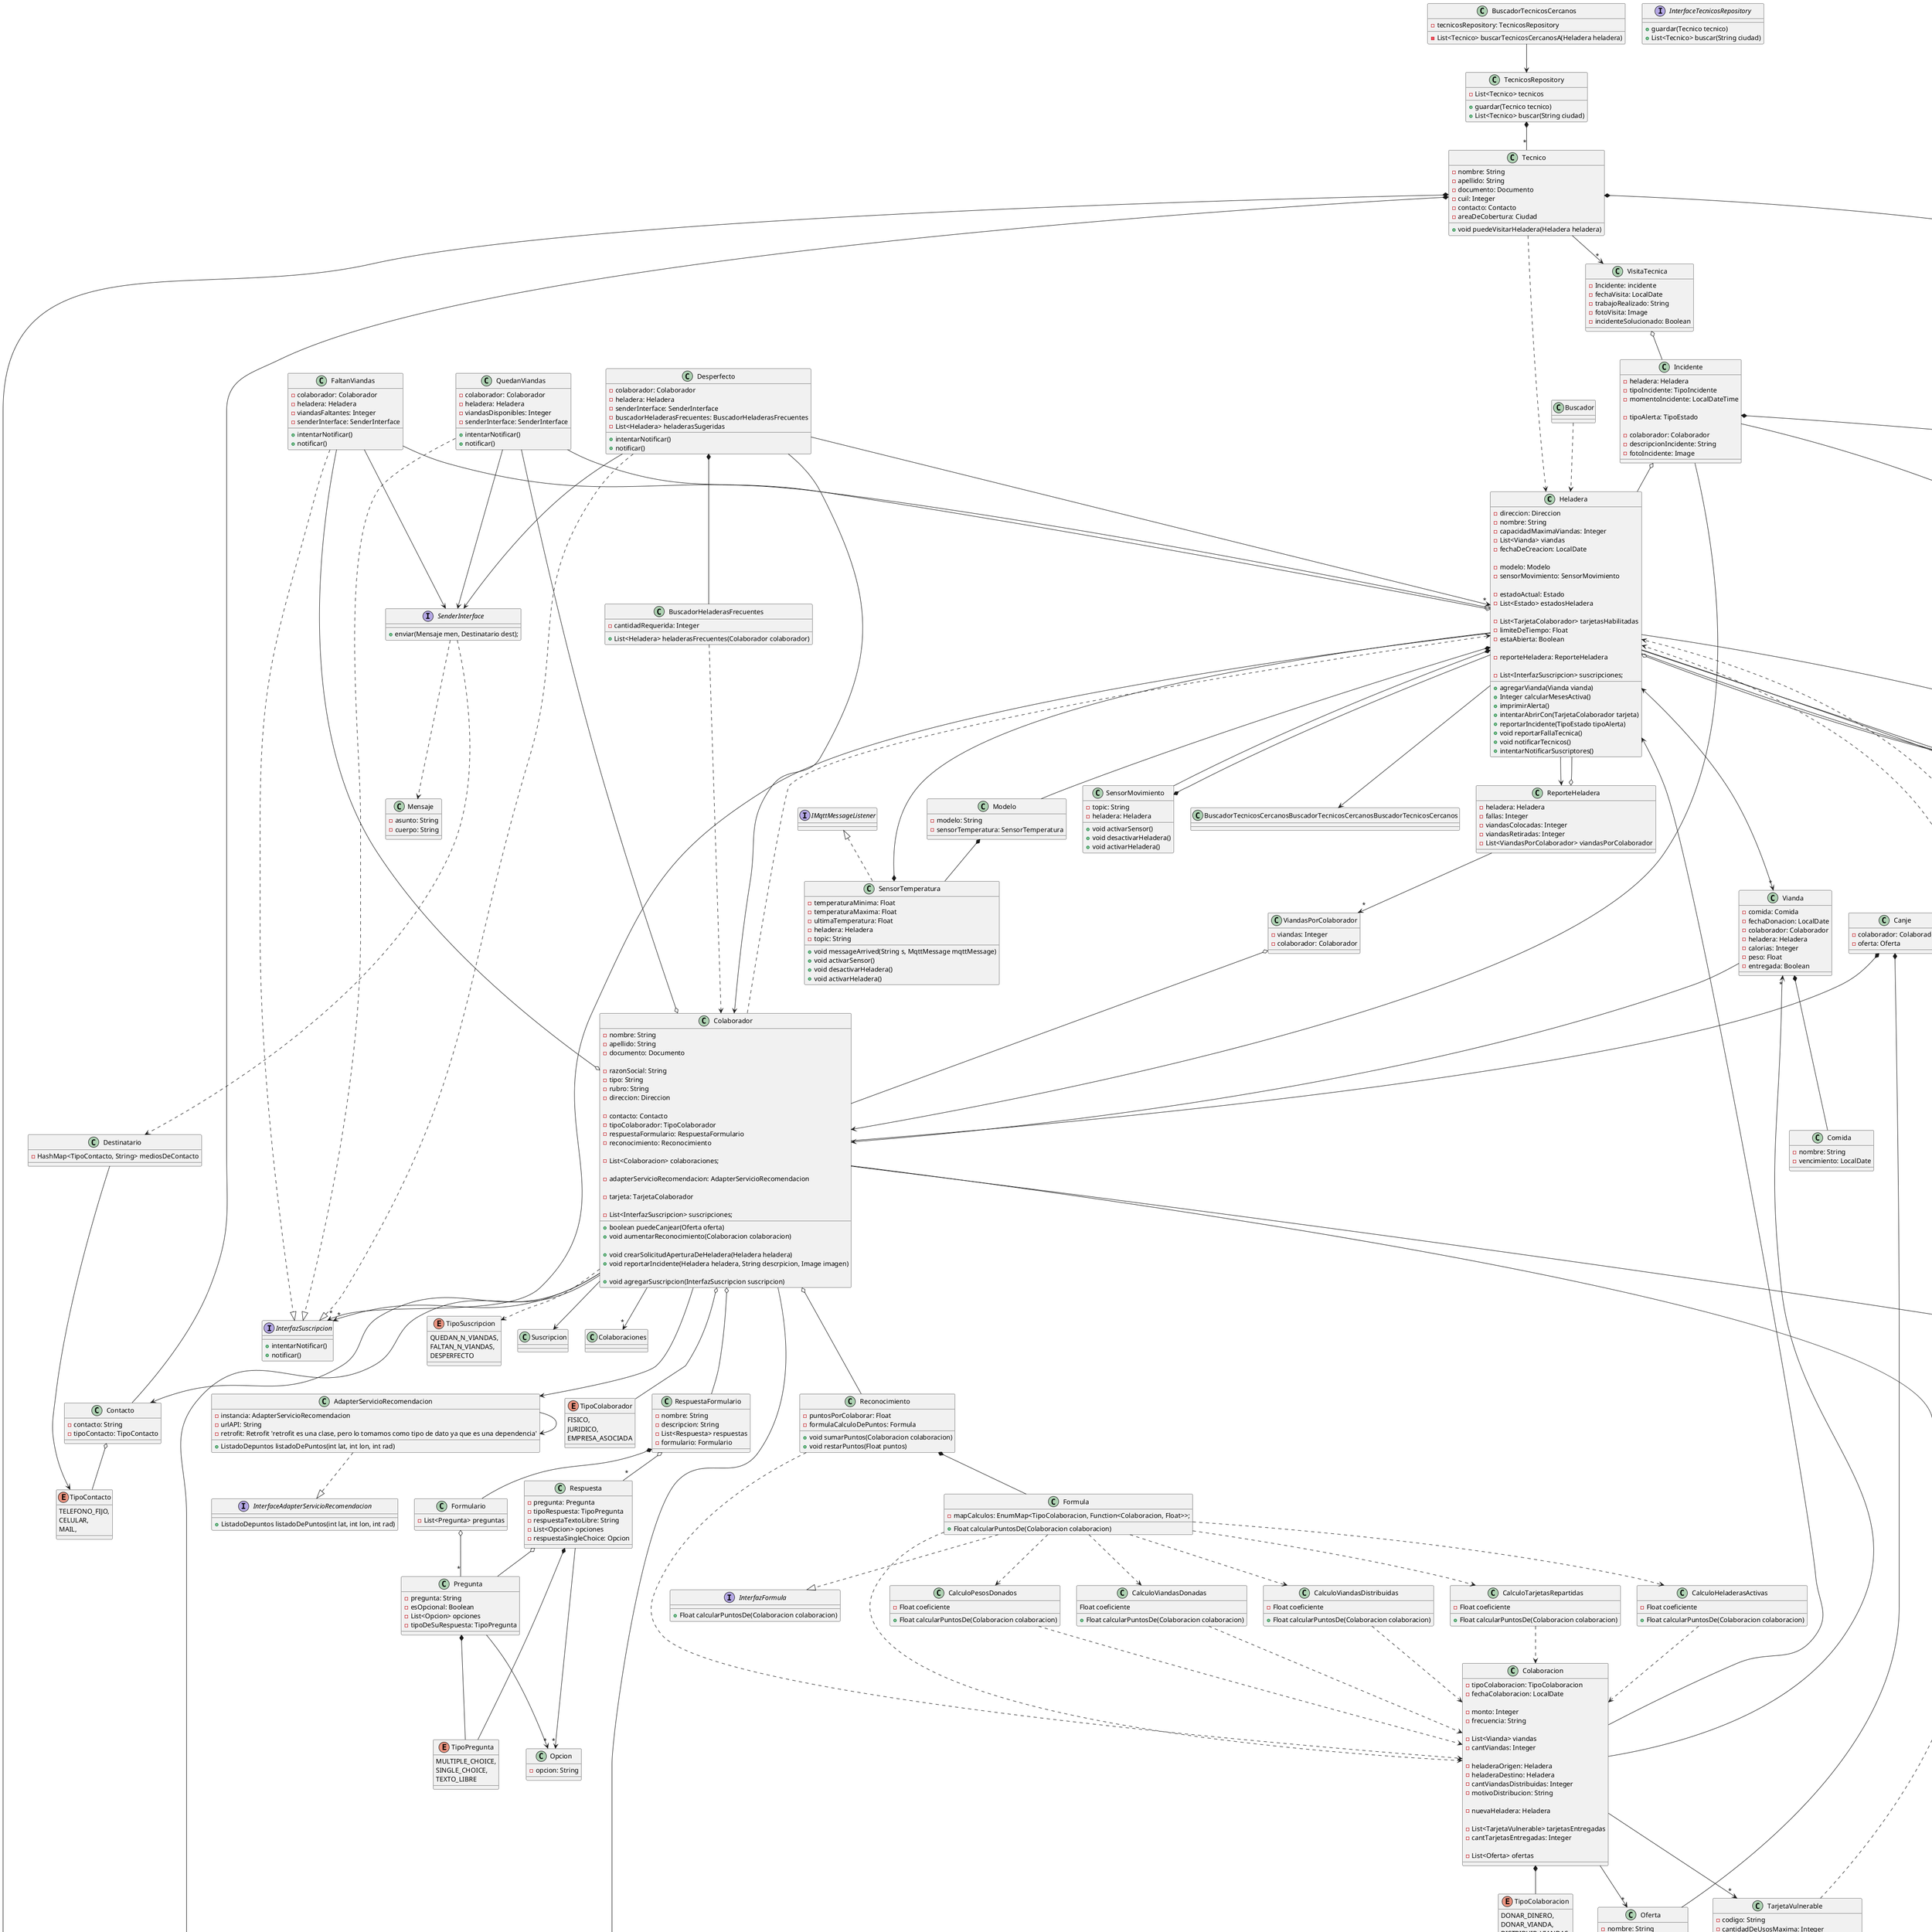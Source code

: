 @startuml
'========================================== Clases de la entrega 1 ============================================='

class Heladera {
    -direccion: Direccion
    -nombre: String
    -capacidadMaximaViandas: Integer
    -List<Vianda> viandas
    -fechaDeCreacion: LocalDate

    -modelo: Modelo
    -sensorMovimiento: SensorMovimiento

    -estadoActual: Estado
    -List<Estado> estadosHeladera

    -List<TarjetaColaborador> tarjetasHabilitadas
    -limiteDeTiempo: Float
    -estaAbierta: Boolean

    -reporteHeladera: ReporteHeladera

    -List<InterfazSuscripcion> suscripciones;

    +agregarVianda(Vianda vianda)
    +Integer calcularMesesActiva()
    +imprimirAlerta()
    +intentarAbrirCon(TarjetaColaborador tarjeta)
    +reportarIncidente(TipoEstado tipoAlerta)
    +void reportarFallaTecnica()
    +void notificarTecnicos()
    +intentarNotificarSuscriptores()
}

class Direccion {
    -ubicacion: String
    -longitud: Float
    -latitud: Float
    -provincia: Provincia
}

class Provincia {
    -nombreProvincia: String
    -ciudad: Ciudad
}

class Ciudad {
    -nombreCiudad: String
    -barrio: Barrio
}

class Barrio {
    -nombreBarrio: String
    -calle: String
    -numero: Integer
}

class Vianda {
    -comida: Comida
    -fechaDonacion: LocalDate
    -colaborador: Colaborador
    -heladera: Heladera
    -calorias: Integer
    -peso: Float
    -entregada: Boolean
}

class Comida {
    -nombre: String
    -vencimiento: LocalDate
}

class Vulnerable {
    -nombre: String
    -fechaNacimiento: LocalDate
    -fechaRegistro: LocalDate
    -domicilio: Direccion
    -documento: Documento
    -List<Vulnerable> menoresAcargo
    -tarjeta: TarjetaVulnerable

    +boolean puedeUsarTarjeta(Heladera heladera)
}

class Colaborador{
    'De Persona Fisica'
    -nombre: String
    -apellido: String
    -documento: Documento

    'De Persona Juridica'
    -razonSocial: String
    -tipo: String
    -rubro: String
    -direccion: Direccion

    -contacto: Contacto
    -tipoColaborador: TipoColaborador
    -respuestaFormulario: RespuestaFormulario
    -reconocimiento: Reconocimiento

    -List<Colaboracion> colaboraciones;

    -adapterServicioRecomendacion: AdapterServicioRecomendacion

    -tarjeta: TarjetaColaborador

    -List<InterfazSuscripcion> suscripciones;

    +boolean puedeCanjear(Oferta oferta)
    +void aumentarReconocimiento(Colaboracion colaboracion)

    +void crearSolicitudAperturaDeHeladera(Heladera heladera)
    +void reportarIncidente(Heladera heladera, String descrpicion, Image imagen)

    +void agregarSuscripcion(InterfazSuscripcion suscripcion)
}

enum TipoColaborador {
    FISICO,
    JURIDICO,
    EMPRESA_ASOCIADA
}

class Formulario {
    -List<Pregunta> preguntas
}

class RespuestaFormulario {
    -nombre: String
    -descripcion: String
    -List<Respuesta> respuestas
    -formulario: Formulario
}

class Pregunta {
    -pregunta: String
    -esOpcional: Boolean
    -List<Opcion> opciones
    -tipoDeSuRespuesta: TipoPregunta
}

class Respuesta {
    -pregunta: Pregunta
    -tipoRespuesta: TipoPregunta
    -respuestaTextoLibre: String
    -List<Opcion> opciones
    -respuestaSingleChoice: Opcion
}

class Opcion {
    -opcion: String
}

enum TipoPregunta {
    MULTIPLE_CHOICE,
    SINGLE_CHOICE,
    TEXTO_LIBRE
}

class Colaboracion {
    -tipoColaboracion: TipoColaboracion
    -fechaColaboracion: LocalDate

    'DONAR_DINERO'
    -monto: Integer
    -frecuencia: String

    'DONAR_VIANDA'
    -List<Vianda> viandas
    -cantViandas: Integer

    'DISTRIBUIR_VIANDA'
    -heladeraOrigen: Heladera
    -heladeraDestino: Heladera
    -cantViandasDistribuidas: Integer
    -motivoDistribucion: String

    'COLOCAR_HELADERA'
    -nuevaHeladera: Heladera

    'DISTRIBUIR_TARJETAS'
    -List<TarjetaVulnerable> tarjetasEntregadas
    -cantTarjetasEntregadas: Integer

    'REALIZAR_OFERTAS'
    -List<Oferta> ofertas
}

enum TipoColaboracion {
    DONAR_DINERO,
    DONAR_VIANDA,
    DISTRIBUIR_VIANDAS,
    COLOCAR_HELADERA,
    ENTREGAR_TARJETA,
    REALIZAR_OFERTAS
}

'========================================== Clases de la entrega 2 ============================================='

class Modelo{
    -modelo: String
    -sensorTemperatura: SensorTemperatura
}

class SensorTemperatura implements IMqttMessageListener{
    -temperaturaMinima: Float
    -temperaturaMaxima: Float
    -ultimaTemperatura: Float
    -heladera: Heladera
    -topic: String

    +void messageArrived(String s, MqttMessage mqttMessage)
    +void activarSensor()
    +void desactivarHeladera()
    +void activarHeladera()
}

class SensorMovimiento {
    -topic: String
    -heladera: Heladera

    +void activarSensor()
    +void desactivarHeladera()
    +void activarHeladera()
}

class Reconocimiento {
    -puntosPorColaborar: Float
    -formulaCalculoDePuntos: Formula

    +void sumarPuntos(Colaboracion colaboracion)
    +void restarPuntos(Float puntos)
}

interface InterfazFormula {
    +Float calcularPuntosDe(Colaboracion colaboracion)
}

class Formula {
    -mapCalculos: EnumMap<TipoColaboracion, Function<Colaboracion, Float>>;

    +Float calcularPuntosDe(Colaboracion colaboracion)
}

class CalculoPesosDonados {
    -Float coeficiente

    +Float calcularPuntosDe(Colaboracion colaboracion)
}

class CalculoViandasDonadas {
    Float coeficiente

    +Float calcularPuntosDe(Colaboracion colaboracion)
}

class CalculoViandasDistribuidas {
    -Float coeficiente

    +Float calcularPuntosDe(Colaboracion colaboracion)
}

class CalculoTarjetasRepartidas {
    -Float coeficiente

    +Float calcularPuntosDe(Colaboracion colaboracion)
}

class CalculoHeladerasActivas {
    -Float coeficiente

    +Float calcularPuntosDe(Colaboracion colaboracion)
}

class TarjetaVulnerable {
    -codigo: String
    -cantidadDeUsosMaxima: Integer
    -List<RegistroUso> registroUsos
    -informacionRegistro: InformacionRegistro

    +Boolean puedeUtilizarse(Heladera heladera)
}

class RegistroUso {
    -fechaUtilizacion: LocalDate
    -heladera: Heladera
}

class InformacionRegistro {
    -colaborador: Colaborador
    -vulnerable: Vulnerable
}

class Tecnico {
    -nombre: String
    -apellido: String
    -documento: Documento
    -cuil: Integer
    -contacto: Contacto
    -areaDeCobertura: Ciudad

    +void puedeVisitarHeladera(Heladera heladera)
}

enum TipoDocumento {
    DNI,
    LC,
    LE
}

class Oferta {
    -nombre: String
    -puntosNecesarios: Float
    -imagenIlustrativa: Image
}

class Canje {
    -colaborador: Colaborador
    -oferta: Oferta
}

class Documento {
    -nroDocumento: Integer
    -tipoDocumento: TipoDocumento
}

class Contacto {
    -contacto: String
    -tipoContacto: TipoContacto
}

enum TipoContacto {
    TELEFONO_FIJO,
    CELULAR,
    MAIL,
}

interface InterfaceAdapterServicioRecomendacion {
    +ListadoDepuntos listadoDePuntos(int lat, int lon, int rad)
}

class AdapterServicioRecomendacion{
    -instancia: AdapterServicioRecomendacion
    -urlAPI: String
    -retrofit: Retrofit 'retrofit es una clase, pero lo tomamos como tipo de dato ya que es una dependencia'

    +ListadoDepuntos listadoDePuntos(int lat, int lon, int rad)
}

class Estado{
    -estado: TipoEstado
    -fechaInicial: LocalDate
    -fechaFinal: LocalDate

    +Integer calcularMeses()
}

enum TipoEstado{
    ACTIVA,
    INACTIVA_FUNCIONAL,
    INACTIVA_TEMPERATURA,
    INACTIVA_FRAUDE,
    INACTIVA_FALLA_CONEXION
    INACTIVA_FALLA_TECNICA
}

'========================================== Clases de la entrega 3 ============================================='

class TarjetaColaborador {
    -String codigo
    -List<UsoTarjetaColaborador> usos
}

class UsoTarjetaColaborador {
    -fechaSolicitud: LocalDateTime
    -apertura: Apertura
    -heladera: Heladera
}

class Apertura {
    -fechaSolicitud: LocalDateTime
    -fechaApertura: LocalDateTime
}

class Incidente {
    -heladera: Heladera
    -tipoIncidente: TipoIncidente
    -momentoIncidente: LocalDateTime

    'Alerta'
    -tipoAlerta: TipoEstado

    'Falla Tecnica'
    -colaborador: Colaborador
    -descripcionIncidente: String
    -fotoIncidente: Image
}

enum TipoIncidente {
    ALERTA,
    FALLA_TECNICA
}

class VisitaTecnica {
    -Incidente: incidente
    -fechaVisita: LocalDate
    -trabajoRealizado: String
    -fotoVisita: Image
    -incidenteSolucionado: Boolean
}

interface InterfazSuscripcion {
    +intentarNotificar()
    +notificar()
}

enum TipoSuscripcion {
    QUEDAN_N_VIANDAS,
    FALTAN_N_VIANDAS,
    DESPERFECTO
}

class QuedanViandas {
    -colaborador: Colaborador
    -heladera: Heladera
    -viandasDisponibles: Integer
    -senderInterface: SenderInterface

    +intentarNotificar()
    +notificar()
}

class FaltanViandas {
    -colaborador: Colaborador
    -heladera: Heladera
    -viandasFaltantes: Integer
    -senderInterface: SenderInterface

    +intentarNotificar()
    +notificar()
}

class Desperfecto {
    -colaborador: Colaborador
    -heladera: Heladera
    -senderInterface: SenderInterface
    -buscadorHeladerasFrecuentes: BuscadorHeladerasFrecuentes
    -List<Heladera> heladerasSugeridas

    +intentarNotificar()
    +notificar()
}

class ReporteHeladera {
    -heladera: Heladera
    -fallas: Integer
    -viandasColocadas: Integer
    -viandasRetiradas: Integer
    -List<ViandasPorColaborador> viandasPorColaborador
}

class ViandasPorColaborador {
    -viandas: Integer
    -colaborador: Colaborador
}

interface SenderInterface {
    +enviar(Mensaje men, Destinatario dest);
}

class Mensaje {
    -asunto: String
    -cuerpo: String
}

class Destinatario {
    -HashMap<TipoContacto, String> mediosDeContacto
}

class BuscadorTecnicosCercanos {
    -tecnicosRepository: TecnicosRepository
    -List<Tecnico> buscarTecnicosCercanosA(Heladera heladera)
}

class BuscadorHeladerasFrecuentes {
    -cantidadRequerida: Integer

    +List<Heladera> heladerasFrecuentes(Colaborador colaborador)
}

'========================================== Repositorios ============================================='

interface InterfaceTecnicosRepository {
    +guardar(Tecnico tecnico)
    +List<Tecnico> buscar(String ciudad)
}

class TecnicosRepository {
    -List<Tecnico> tecnicos

    +guardar(Tecnico tecnico)
    +List<Tecnico> buscar(String ciudad)
}

'================================================== Relaciones ================================================'

'DIRECCIONES'
Direccion o-- Provincia
Provincia o-- Ciudad
Ciudad o-- Barrio

'HELADERA'
Heladera o-- Direccion
Heladera <-->"*" Vianda
Heladera *-- Modelo
Heladera *-- SensorMovimiento
Heladera -->"*" Estado
Heladera -->"*" TarjetaColaborador
Heladera --> ReporteHeladera
Heladera -->"*" InterfazSuscripcion
Heladera --> BuscadorTecnicosCercanosBuscadorTecnicosCercanosBuscadorTecnicosCercanos

'VIANDA'
Vianda *-- Comida
Vianda --> Colaborador

'MODELO'
Modelo *-- SensorTemperatura

'SENSORES'
SensorMovimiento *-- Heladera
SensorTemperatura *-- Heladera

'COLABORADOR'
Colaborador ---> Documento
Colaborador ---> Direccion
Colaborador ---> Contacto
Colaborador o--- TipoColaborador
Colaborador o--- RespuestaFormulario
Colaborador o--- Reconocimiento
Colaborador ---> AdapterServicioRecomendacion
Colaborador --> TarjetaColaborador
Colaborador ..> Heladera
Colaborador --> Suscripcion
Colaborador ..> TipoSuscripcion
Colaborador -->"*" InterfazSuscripcion
Colaborador -->"*" Colaboraciones

'DOCUMENTO'
Documento o-- TipoDocumento

'CONTACTO'
Contacto o-- TipoContacto

'SERVICIO RECOMENDACION'
AdapterServicioRecomendacion --> AdapterServicioRecomendacion
AdapterServicioRecomendacion ..|> InterfaceAdapterServicioRecomendacion

'RECONOCIMIENTO'
Reconocimiento *-- Formula
Reconocimiento ..> Colaboracion

'FORMULA'
Formula ..|> InterfazFormula
Formula ..> Colaboracion
Formula ..> CalculoPesosDonados
Formula ..> CalculoViandasDonadas
Formula ..> CalculoTarjetasRepartidas
Formula ..> CalculoHeladerasActivas
Formula ..> CalculoViandasDistribuidas

'RESPUESTA FORMULARIO'
RespuestaFormulario o--"*" Respuesta
RespuestaFormulario *-- Formulario

'FORMULARIO'
Formulario o--"*" Pregunta

'PREGUNTA'
Pregunta -->"*" Opcion
Pregunta *-- TipoPregunta

'RESPUESTA'
Respuesta o-- Pregunta
Respuesta *-- TipoPregunta
Respuesta -->"*" Opcion

'COLABORACION'
Colaboracion *-- TipoColaboracion
Colaboracion -->"*" Vianda
Colaboracion --> Heladera
Colaboracion -->"*" TarjetaVulnerable
Colaboracion -->"*" Oferta

'TARJETA'
TarjetaVulnerable o---"*" RegistroUso
TarjetaVulnerable ---> InformacionRegistro
TarjetaVulnerable ...> Heladera

'REGISTRO USO'
RegistroUso *--- Heladera

'INFORMACION REGISTRO'
InformacionRegistro *--- Colaborador
InformacionRegistro *--- Vulnerable

'VULNERABLE'
Vulnerable ---> Direccion
Vulnerable ---> Documento
Vulnerable --->"*" Vulnerable
Vulnerable ---> TarjetaVulnerable
Vulnerable ..> Heladera

'TECNICO'
Tecnico *- Documento
Tecnico *-- Contacto
Tecnico *-- Ciudad
Tecnico -->"*" VisitaTecnica
Tecnico ..> Heladera

'CANJE'
Canje *-- Colaborador
Canje *-- Oferta

'CALCULOS'
CalculoPesosDonados ..> Colaboracion
CalculoViandasDonadas ..> Colaboracion
CalculoTarjetasRepartidas ..> Colaboracion
CalculoHeladerasActivas ..> Colaboracion
CalculoViandasDistribuidas ..> Colaboracion

'ESTADO'
Estado *-- TipoEstado

'TARJETA DEL COLABORADOR'
TarjetaColaborador -->"*" UsoTarjetaColaborador

'USO TARJETA DEL COLABORADOR'
UsoTarjetaColaborador --> Apertura
UsoTarjetaColaborador o-- Heladera

'INCIDENTE'
Incidente o-- Heladera
Incidente *-- TipoIncidente
Incidente --> TipoEstado
Incidente --> Colaborador

'VISITA TECNICA'
VisitaTecnica o-- Incidente

'REPORTES'
ReporteHeladera o-- Heladera
ReporteHeladera -->"*" ViandasPorColaborador
ViandasPorColaborador o-- Colaborador

'INTERFAZ SUSCRIPCION'
Desperfecto ..|> InterfazSuscripcion
QuedanViandas ..|> InterfazSuscripcion
FaltanViandas ..|> InterfazSuscripcion

'DESPERFECTO'
Desperfecto --> SenderInterface
Desperfecto --> Colaborador
Desperfecto -->"*" Heladera
Desperfecto *-- BuscadorHeladerasFrecuentes

'QUEDAN_VIANDAS'
QuedanViandas --o Colaborador
QuedanViandas --o Heladera
QuedanViandas --> SenderInterface

'FALTAN_VIANDAS'
FaltanViandas --o Colaborador
FaltanViandas --o Heladera
FaltanViandas --> SenderInterface

'SENDER'
SenderInterface ..> Mensaje
SenderInterface ..> Destinatario

'DESTINATARIO'
Destinatario --> TipoContacto

'BUSCADOR TECNICOS'
BuscadorTecnicosCercanos --> TecnicosRepository
Buscador ..> Heladera

'TECNICOS REPOSITORY'
TecnicosRepository *--"*" Tecnico

'BUSCADOR HELADERAS'
BuscadorHeladerasFrecuentes ..> Colaborador

@enduml
